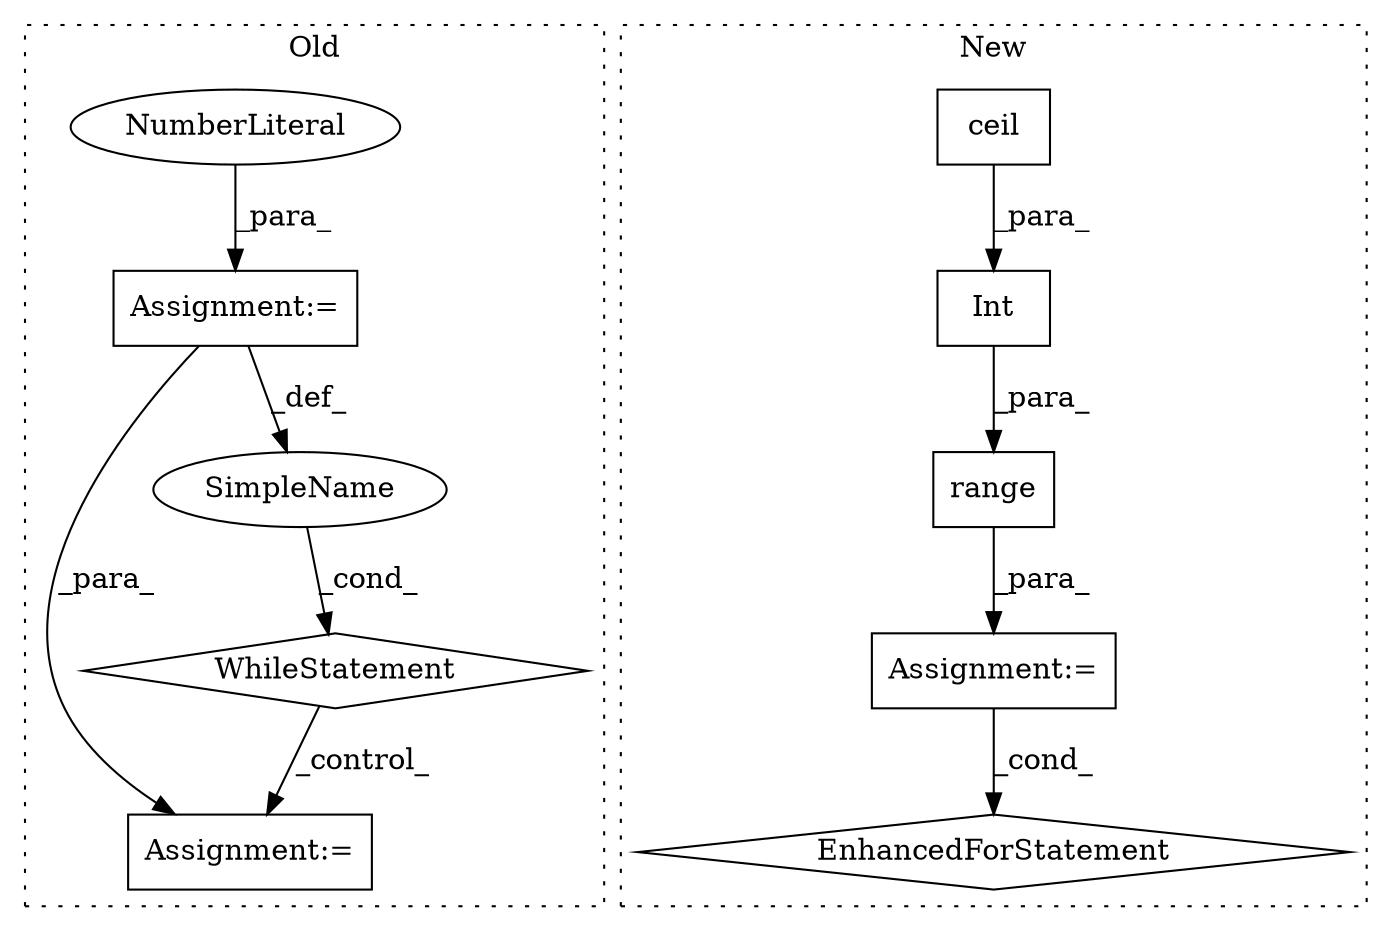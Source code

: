 digraph G {
subgraph cluster0 {
1 [label="WhileStatement" a="61" s="6319,6365" l="7,2" shape="diamond"];
4 [label="Assignment:=" a="7" s="6681" l="2" shape="box"];
5 [label="SimpleName" a="42" s="" l="" shape="ellipse"];
6 [label="Assignment:=" a="7" s="6309" l="1" shape="box"];
10 [label="NumberLiteral" a="34" s="6310" l="1" shape="ellipse"];
label = "Old";
style="dotted";
}
subgraph cluster1 {
2 [label="ceil" a="32" s="6299,6338" l="5,1" shape="box"];
3 [label="Assignment:=" a="7" s="6215,6341" l="57,2" shape="box"];
7 [label="Int" a="32" s="6290,6339" l="4,1" shape="box"];
8 [label="EnhancedForStatement" a="70" s="6215,6341" l="57,2" shape="diamond"];
9 [label="range" a="32" s="6284,6340" l="6,1" shape="box"];
label = "New";
style="dotted";
}
1 -> 4 [label="_control_"];
2 -> 7 [label="_para_"];
3 -> 8 [label="_cond_"];
5 -> 1 [label="_cond_"];
6 -> 4 [label="_para_"];
6 -> 5 [label="_def_"];
7 -> 9 [label="_para_"];
9 -> 3 [label="_para_"];
10 -> 6 [label="_para_"];
}